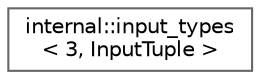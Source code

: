 digraph "类继承关系图"
{
 // LATEX_PDF_SIZE
  bgcolor="transparent";
  edge [fontname=Helvetica,fontsize=10,labelfontname=Helvetica,labelfontsize=10];
  node [fontname=Helvetica,fontsize=10,shape=box,height=0.2,width=0.4];
  rankdir="LR";
  Node0 [id="Node000000",label="internal::input_types\l\< 3, InputTuple \>",height=0.2,width=0.4,color="grey40", fillcolor="white", style="filled",URL="$structinternal_1_1input__types_3_013_00_01_input_tuple_01_4.html",tooltip=" "];
}
